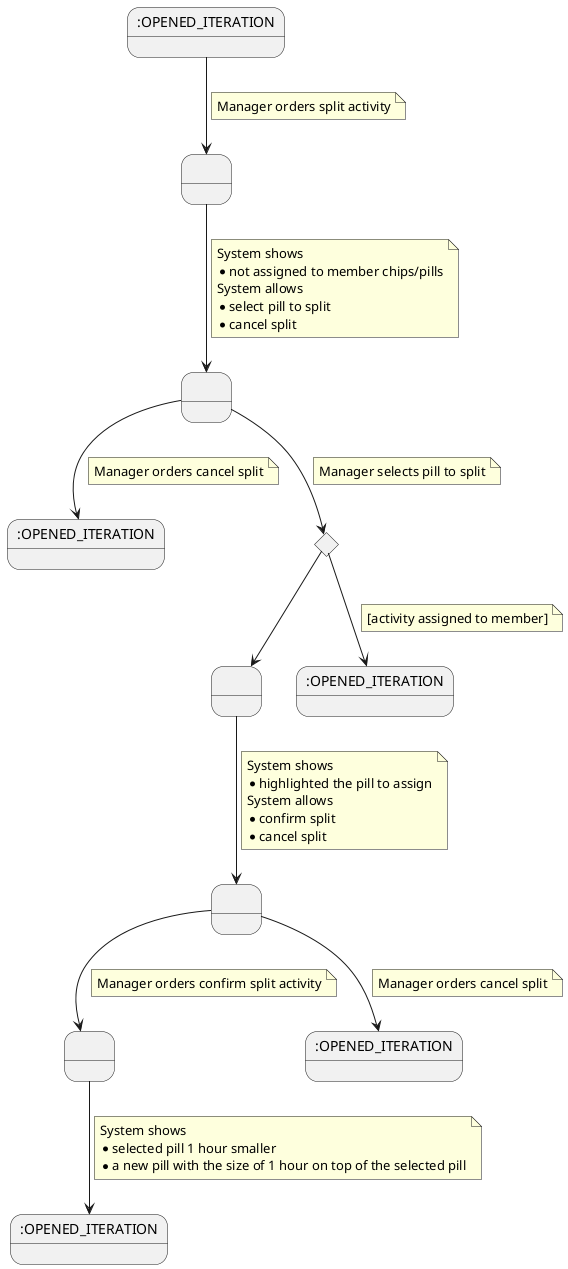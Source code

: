 @startuml
    state 1 as " "
    state 2 as " "
    state 0 as " "
    state 4 as " "
    state 6 as " "
    state 7 as ":OPENED_ITERATION"
    state 8 as ":OPENED_ITERATION"
    state 9 as ":OPENED_ITERATION"
    state 5 as ":OPENED_ITERATION"
    state 3 <<choice>>
    state 13 as ":OPENED_ITERATION"

    5 --> 6
    note on link
        Manager orders split activity
    end note

    6 --> 2
    note on link
        System shows
        * not assigned to member chips/pills
        System allows
        * select pill to split
        * cancel split
    end note
    2 --> 7
    note on link
    Manager orders cancel split
    end note
    2 --> 3
    note on link
        Manager selects pill to split
    end note
    3 --> 4
    3 --> 9
    note on link
    [activity assigned to member]
    end note
    4 --> 0
    note on link
        System shows
        * highlighted the pill to assign
        System allows
        * confirm split
        * cancel split
    end note
    0 --> 8
    note on link
    Manager orders cancel split
    end note

    0 --> 1
    note on link
        Manager orders confirm split activity
    end note
    1 --> 13
    note on link
        System shows
        * selected pill 1 hour smaller
        * a new pill with the size of 1 hour on top of the selected pill
    end note
@enduml
